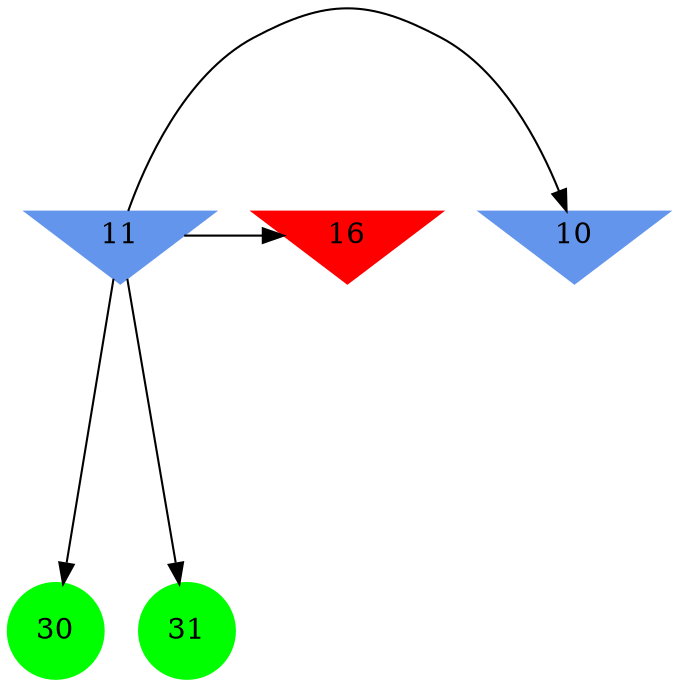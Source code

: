 digraph brain {
	ranksep=2.0;
	10 [shape=invtriangle,style=filled,color=cornflowerblue];
	11 [shape=invtriangle,style=filled,color=cornflowerblue];
	16 [shape=invtriangle,style=filled,color=red];
	30 [shape=circle,style=filled,color=green];
	31 [shape=circle,style=filled,color=green];
	11	->	16;
	11	->	10;
	11	->	30;
	11	->	31;
	{ rank=same; 10; 11; 16; }
	{ rank=same; }
	{ rank=same; 30; 31; }
}
